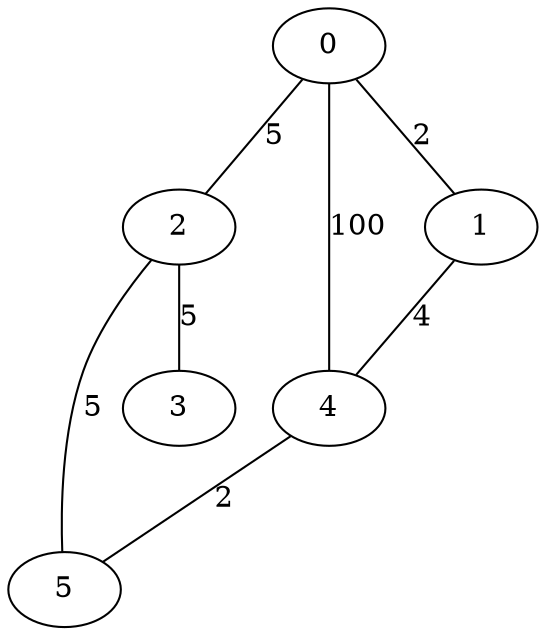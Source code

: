 graph G {
0;
1;
2;
3;
4;
5;
0--1  [color=black, label=2, weight=2];
0--2  [color=black, label=5, weight=5];
2--3  [color=black, label=5, weight=5];
1--4  [color=black, label=4, weight=4];
2--5  [color=black, label=5, weight=5];
4--5  [color=black, label=2, weight=2];
0--4  [color=black, label=100, weight=100];
}
